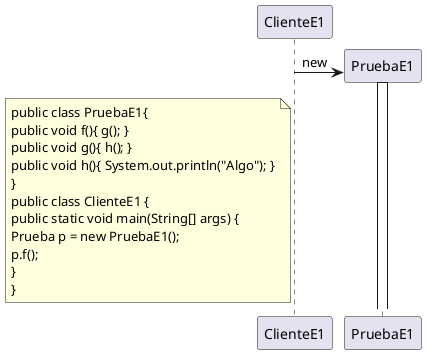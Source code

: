 @startuml
participant PruebaE1 order 2
participant ClienteE1 order 1


create PruebaE1
ClienteE1 -> PruebaE1:new
activate PruebaE1


note left of ClienteE1
    public class PruebaE1{
    public void f(){ g(); }
    public void g(){ h(); }
    public void h(){ System.out.println("Algo"); }
    }
    public class ClienteE1 {
    public static void main(String[] args) {
    Prueba p = new PruebaE1();
    p.f();
    }
    }
end note

@enduml